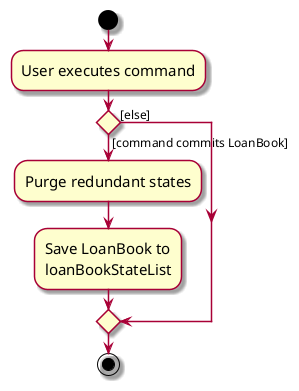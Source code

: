 @startuml
skin rose
skinparam ActivityFontSize 15
skinparam ArrowFontSize 12
start
:User executes command;

'Since the beta syntax does not support placing the condition outside the
'diamond we place it as the true branch instead.

if () then ([command commits LoanBook])
    :Purge redundant states;
    :Save LoanBook to
    loanBookStateList;
else ([else])
endif
stop
@enduml
